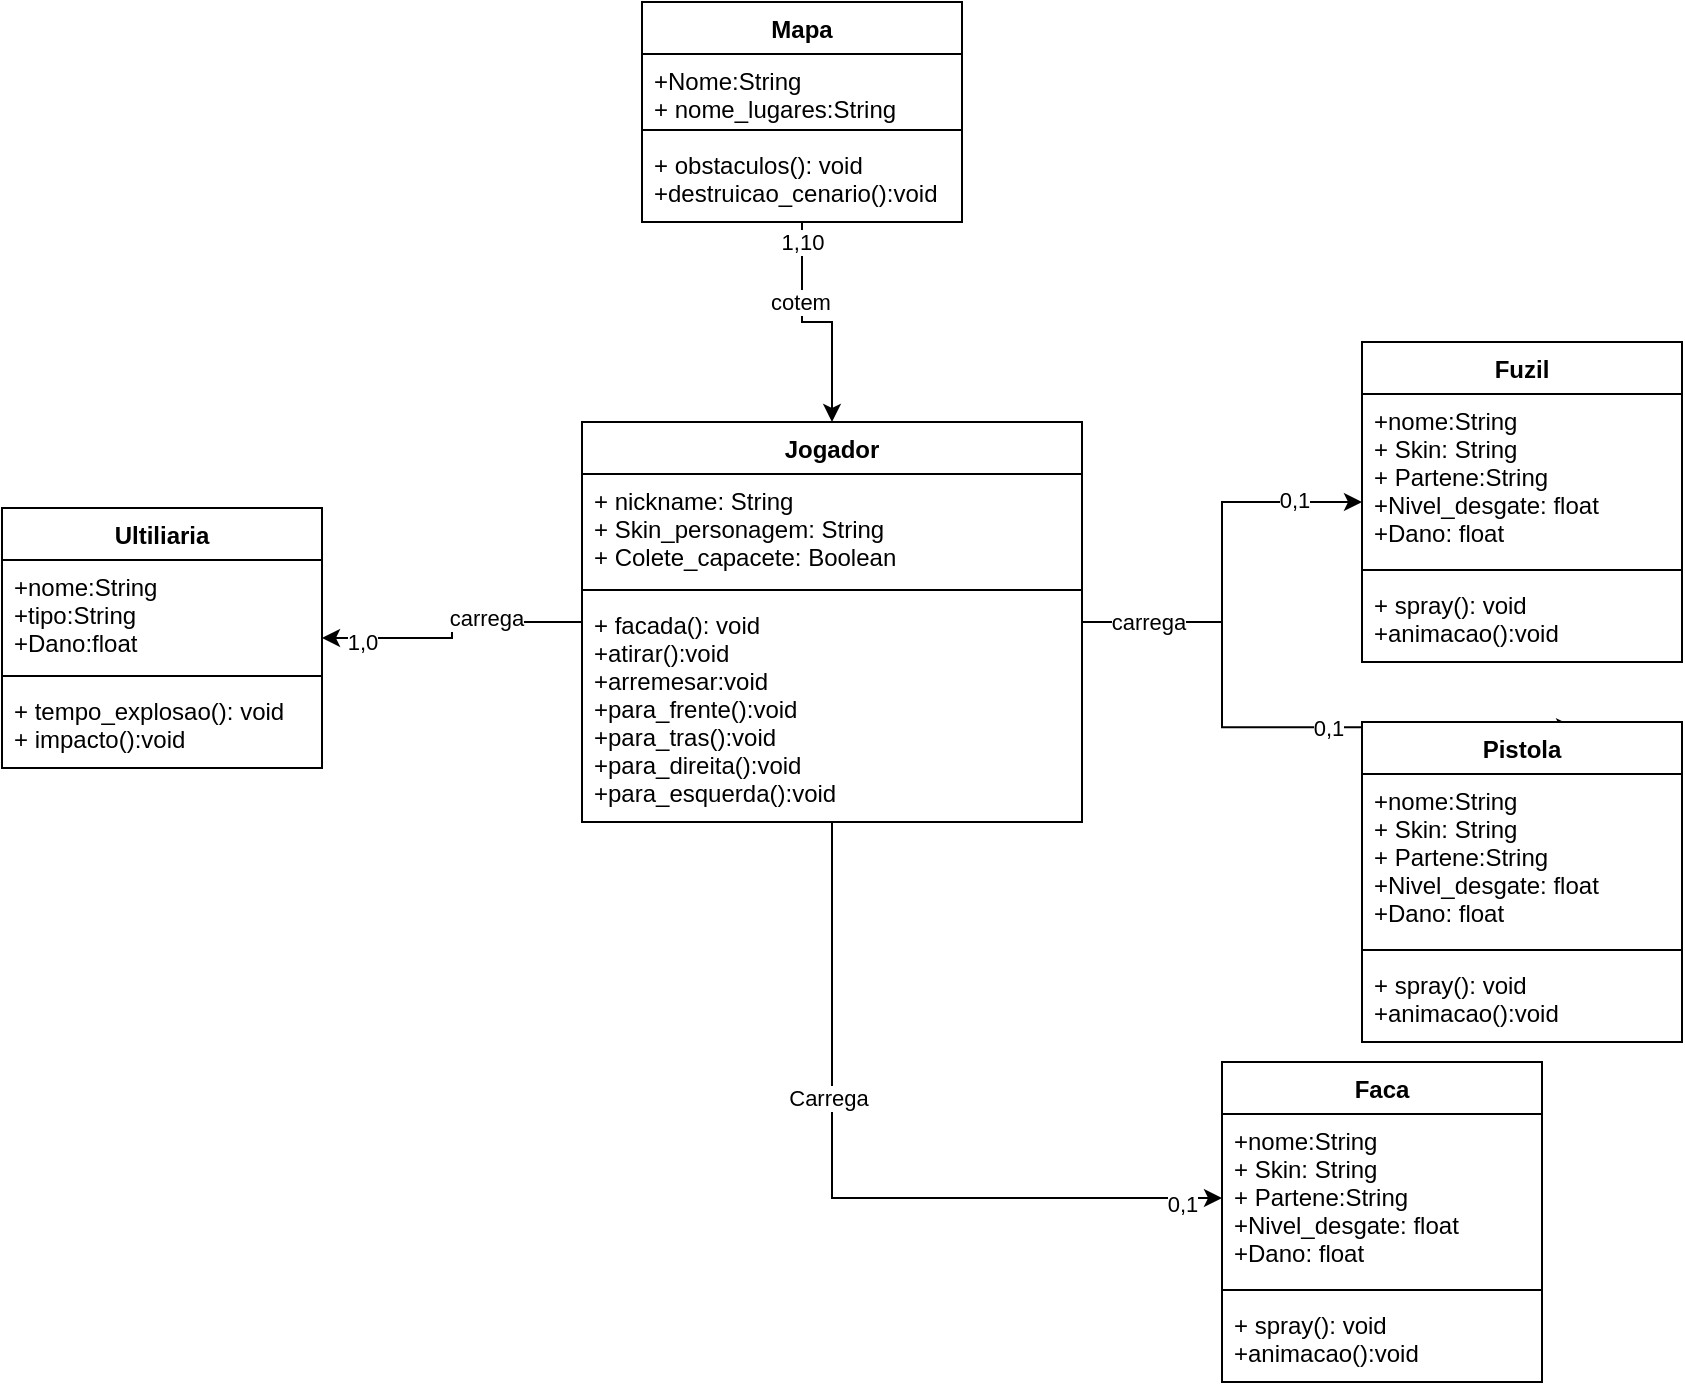 <mxfile version="14.6.13" type="github">
  <diagram name="Page-1" id="929967ad-93f9-6ef4-fab6-5d389245f69c">
    <mxGraphModel dx="1237" dy="580" grid="1" gridSize="10" guides="1" tooltips="1" connect="1" arrows="1" fold="1" page="1" pageScale="1.5" pageWidth="1169" pageHeight="826" background="none" math="0" shadow="0">
      <root>
        <mxCell id="0" style=";html=1;" />
        <mxCell id="1" style=";html=1;" parent="0" />
        <mxCell id="msxF5Zu8iGyvd2vgmSOW-40" style="edgeStyle=orthogonalEdgeStyle;rounded=0;orthogonalLoop=1;jettySize=auto;html=1;" edge="1" parent="1" source="msxF5Zu8iGyvd2vgmSOW-1" target="msxF5Zu8iGyvd2vgmSOW-23">
          <mxGeometry relative="1" as="geometry" />
        </mxCell>
        <mxCell id="msxF5Zu8iGyvd2vgmSOW-50" value="Carrega" style="edgeLabel;html=1;align=center;verticalAlign=middle;resizable=0;points=[];" vertex="1" connectable="0" parent="msxF5Zu8iGyvd2vgmSOW-40">
          <mxGeometry x="-0.283" y="-2" relative="1" as="geometry">
            <mxPoint as="offset" />
          </mxGeometry>
        </mxCell>
        <mxCell id="msxF5Zu8iGyvd2vgmSOW-51" value="0,1" style="edgeLabel;html=1;align=center;verticalAlign=middle;resizable=0;points=[];" vertex="1" connectable="0" parent="msxF5Zu8iGyvd2vgmSOW-40">
          <mxGeometry x="0.892" y="-3" relative="1" as="geometry">
            <mxPoint as="offset" />
          </mxGeometry>
        </mxCell>
        <mxCell id="msxF5Zu8iGyvd2vgmSOW-41" style="edgeStyle=orthogonalEdgeStyle;rounded=0;orthogonalLoop=1;jettySize=auto;html=1;entryX=0.663;entryY=0.016;entryDx=0;entryDy=0;entryPerimeter=0;" edge="1" parent="1" source="msxF5Zu8iGyvd2vgmSOW-1" target="msxF5Zu8iGyvd2vgmSOW-9">
          <mxGeometry relative="1" as="geometry" />
        </mxCell>
        <mxCell id="msxF5Zu8iGyvd2vgmSOW-52" value="0,1" style="edgeLabel;html=1;align=center;verticalAlign=middle;resizable=0;points=[];" vertex="1" connectable="0" parent="msxF5Zu8iGyvd2vgmSOW-41">
          <mxGeometry x="0.172" relative="1" as="geometry">
            <mxPoint as="offset" />
          </mxGeometry>
        </mxCell>
        <mxCell id="msxF5Zu8iGyvd2vgmSOW-42" style="edgeStyle=orthogonalEdgeStyle;rounded=0;orthogonalLoop=1;jettySize=auto;html=1;" edge="1" parent="1" source="msxF5Zu8iGyvd2vgmSOW-1" target="msxF5Zu8iGyvd2vgmSOW-30">
          <mxGeometry relative="1" as="geometry" />
        </mxCell>
        <mxCell id="msxF5Zu8iGyvd2vgmSOW-46" value="carrega" style="edgeLabel;html=1;align=center;verticalAlign=middle;resizable=0;points=[];" vertex="1" connectable="0" parent="msxF5Zu8iGyvd2vgmSOW-42">
          <mxGeometry x="-0.301" y="-2" relative="1" as="geometry">
            <mxPoint as="offset" />
          </mxGeometry>
        </mxCell>
        <mxCell id="msxF5Zu8iGyvd2vgmSOW-49" value="1,0" style="edgeLabel;html=1;align=center;verticalAlign=middle;resizable=0;points=[];" vertex="1" connectable="0" parent="msxF5Zu8iGyvd2vgmSOW-42">
          <mxGeometry x="0.684" y="-3" relative="1" as="geometry">
            <mxPoint x="-2" y="5" as="offset" />
          </mxGeometry>
        </mxCell>
        <mxCell id="msxF5Zu8iGyvd2vgmSOW-43" style="edgeStyle=orthogonalEdgeStyle;rounded=0;orthogonalLoop=1;jettySize=auto;html=1;" edge="1" parent="1" source="msxF5Zu8iGyvd2vgmSOW-1" target="msxF5Zu8iGyvd2vgmSOW-5">
          <mxGeometry relative="1" as="geometry" />
        </mxCell>
        <mxCell id="msxF5Zu8iGyvd2vgmSOW-54" value="carrega" style="edgeLabel;html=1;align=center;verticalAlign=middle;resizable=0;points=[];" vertex="1" connectable="0" parent="msxF5Zu8iGyvd2vgmSOW-43">
          <mxGeometry x="-0.54" y="-1" relative="1" as="geometry">
            <mxPoint x="-13" y="-1" as="offset" />
          </mxGeometry>
        </mxCell>
        <mxCell id="msxF5Zu8iGyvd2vgmSOW-55" value="0,1" style="edgeLabel;html=1;align=center;verticalAlign=middle;resizable=0;points=[];" vertex="1" connectable="0" parent="msxF5Zu8iGyvd2vgmSOW-43">
          <mxGeometry x="0.431" y="1" relative="1" as="geometry">
            <mxPoint x="23" as="offset" />
          </mxGeometry>
        </mxCell>
        <mxCell id="msxF5Zu8iGyvd2vgmSOW-1" value="Jogador" style="swimlane;fontStyle=1;align=center;verticalAlign=top;childLayout=stackLayout;horizontal=1;startSize=26;horizontalStack=0;resizeParent=1;resizeParentMax=0;resizeLast=0;collapsible=1;marginBottom=0;" vertex="1" parent="1">
          <mxGeometry x="650" y="250" width="250" height="200" as="geometry" />
        </mxCell>
        <mxCell id="msxF5Zu8iGyvd2vgmSOW-2" value="+ nickname: String&#xa;+ Skin_personagem: String&#xa;+ Colete_capacete: Boolean" style="text;strokeColor=none;fillColor=none;align=left;verticalAlign=top;spacingLeft=4;spacingRight=4;overflow=hidden;rotatable=0;points=[[0,0.5],[1,0.5]];portConstraint=eastwest;" vertex="1" parent="msxF5Zu8iGyvd2vgmSOW-1">
          <mxGeometry y="26" width="250" height="54" as="geometry" />
        </mxCell>
        <mxCell id="msxF5Zu8iGyvd2vgmSOW-3" value="" style="line;strokeWidth=1;fillColor=none;align=left;verticalAlign=middle;spacingTop=-1;spacingLeft=3;spacingRight=3;rotatable=0;labelPosition=right;points=[];portConstraint=eastwest;" vertex="1" parent="msxF5Zu8iGyvd2vgmSOW-1">
          <mxGeometry y="80" width="250" height="8" as="geometry" />
        </mxCell>
        <mxCell id="msxF5Zu8iGyvd2vgmSOW-4" value="+ facada(): void&#xa;+atirar():void&#xa;+arremesar:void&#xa;+para_frente():void&#xa;+para_tras():void&#xa;+para_direita():void&#xa;+para_esquerda():void" style="text;strokeColor=none;fillColor=none;align=left;verticalAlign=top;spacingLeft=4;spacingRight=4;overflow=hidden;rotatable=0;points=[[0,0.5],[1,0.5]];portConstraint=eastwest;" vertex="1" parent="msxF5Zu8iGyvd2vgmSOW-1">
          <mxGeometry y="88" width="250" height="112" as="geometry" />
        </mxCell>
        <mxCell id="msxF5Zu8iGyvd2vgmSOW-5" value="Fuzil" style="swimlane;fontStyle=1;align=center;verticalAlign=top;childLayout=stackLayout;horizontal=1;startSize=26;horizontalStack=0;resizeParent=1;resizeParentMax=0;resizeLast=0;collapsible=1;marginBottom=0;" vertex="1" parent="1">
          <mxGeometry x="1040" y="210" width="160" height="160" as="geometry">
            <mxRectangle x="620" y="340" width="100" height="26" as="alternateBounds" />
          </mxGeometry>
        </mxCell>
        <mxCell id="msxF5Zu8iGyvd2vgmSOW-60" value="+nome:String&#xa;+ Skin: String&#xa;+ Partene:String&#xa;+Nivel_desgate: float&#xa;+Dano: float" style="text;strokeColor=none;fillColor=none;align=left;verticalAlign=top;spacingLeft=4;spacingRight=4;overflow=hidden;rotatable=0;points=[[0,0.5],[1,0.5]];portConstraint=eastwest;" vertex="1" parent="msxF5Zu8iGyvd2vgmSOW-5">
          <mxGeometry y="26" width="160" height="84" as="geometry" />
        </mxCell>
        <mxCell id="msxF5Zu8iGyvd2vgmSOW-7" value="" style="line;strokeWidth=1;fillColor=none;align=left;verticalAlign=middle;spacingTop=-1;spacingLeft=3;spacingRight=3;rotatable=0;labelPosition=right;points=[];portConstraint=eastwest;" vertex="1" parent="msxF5Zu8iGyvd2vgmSOW-5">
          <mxGeometry y="110" width="160" height="8" as="geometry" />
        </mxCell>
        <mxCell id="msxF5Zu8iGyvd2vgmSOW-63" value="+ spray(): void&#xa;+animacao():void" style="text;strokeColor=none;fillColor=none;align=left;verticalAlign=top;spacingLeft=4;spacingRight=4;overflow=hidden;rotatable=0;points=[[0,0.5],[1,0.5]];portConstraint=eastwest;" vertex="1" parent="msxF5Zu8iGyvd2vgmSOW-5">
          <mxGeometry y="118" width="160" height="42" as="geometry" />
        </mxCell>
        <mxCell id="msxF5Zu8iGyvd2vgmSOW-9" value="Pistola" style="swimlane;fontStyle=1;align=center;verticalAlign=top;childLayout=stackLayout;horizontal=1;startSize=26;horizontalStack=0;resizeParent=1;resizeParentMax=0;resizeLast=0;collapsible=1;marginBottom=0;" vertex="1" parent="1">
          <mxGeometry x="1040" y="400" width="160" height="160" as="geometry" />
        </mxCell>
        <mxCell id="msxF5Zu8iGyvd2vgmSOW-61" value="+nome:String&#xa;+ Skin: String&#xa;+ Partene:String&#xa;+Nivel_desgate: float&#xa;+Dano: float" style="text;strokeColor=none;fillColor=none;align=left;verticalAlign=top;spacingLeft=4;spacingRight=4;overflow=hidden;rotatable=0;points=[[0,0.5],[1,0.5]];portConstraint=eastwest;" vertex="1" parent="msxF5Zu8iGyvd2vgmSOW-9">
          <mxGeometry y="26" width="160" height="84" as="geometry" />
        </mxCell>
        <mxCell id="msxF5Zu8iGyvd2vgmSOW-11" value="" style="line;strokeWidth=1;fillColor=none;align=left;verticalAlign=middle;spacingTop=-1;spacingLeft=3;spacingRight=3;rotatable=0;labelPosition=right;points=[];portConstraint=eastwest;" vertex="1" parent="msxF5Zu8iGyvd2vgmSOW-9">
          <mxGeometry y="110" width="160" height="8" as="geometry" />
        </mxCell>
        <mxCell id="msxF5Zu8iGyvd2vgmSOW-62" value="+ spray(): void&#xa;+animacao():void" style="text;strokeColor=none;fillColor=none;align=left;verticalAlign=top;spacingLeft=4;spacingRight=4;overflow=hidden;rotatable=0;points=[[0,0.5],[1,0.5]];portConstraint=eastwest;" vertex="1" parent="msxF5Zu8iGyvd2vgmSOW-9">
          <mxGeometry y="118" width="160" height="42" as="geometry" />
        </mxCell>
        <mxCell id="msxF5Zu8iGyvd2vgmSOW-22" value="Faca" style="swimlane;fontStyle=1;align=center;verticalAlign=top;childLayout=stackLayout;horizontal=1;startSize=26;horizontalStack=0;resizeParent=1;resizeParentMax=0;resizeLast=0;collapsible=1;marginBottom=0;" vertex="1" parent="1">
          <mxGeometry x="970" y="570" width="160" height="160" as="geometry" />
        </mxCell>
        <mxCell id="msxF5Zu8iGyvd2vgmSOW-23" value="+nome:String&#xa;+ Skin: String&#xa;+ Partene:String&#xa;+Nivel_desgate: float&#xa;+Dano: float" style="text;strokeColor=none;fillColor=none;align=left;verticalAlign=top;spacingLeft=4;spacingRight=4;overflow=hidden;rotatable=0;points=[[0,0.5],[1,0.5]];portConstraint=eastwest;" vertex="1" parent="msxF5Zu8iGyvd2vgmSOW-22">
          <mxGeometry y="26" width="160" height="84" as="geometry" />
        </mxCell>
        <mxCell id="msxF5Zu8iGyvd2vgmSOW-24" value="" style="line;strokeWidth=1;fillColor=none;align=left;verticalAlign=middle;spacingTop=-1;spacingLeft=3;spacingRight=3;rotatable=0;labelPosition=right;points=[];portConstraint=eastwest;" vertex="1" parent="msxF5Zu8iGyvd2vgmSOW-22">
          <mxGeometry y="110" width="160" height="8" as="geometry" />
        </mxCell>
        <mxCell id="msxF5Zu8iGyvd2vgmSOW-25" value="+ spray(): void&#xa;+animacao():void" style="text;strokeColor=none;fillColor=none;align=left;verticalAlign=top;spacingLeft=4;spacingRight=4;overflow=hidden;rotatable=0;points=[[0,0.5],[1,0.5]];portConstraint=eastwest;" vertex="1" parent="msxF5Zu8iGyvd2vgmSOW-22">
          <mxGeometry y="118" width="160" height="42" as="geometry" />
        </mxCell>
        <mxCell id="msxF5Zu8iGyvd2vgmSOW-44" style="edgeStyle=orthogonalEdgeStyle;rounded=0;orthogonalLoop=1;jettySize=auto;html=1;" edge="1" parent="1" source="msxF5Zu8iGyvd2vgmSOW-26" target="msxF5Zu8iGyvd2vgmSOW-1">
          <mxGeometry relative="1" as="geometry" />
        </mxCell>
        <mxCell id="msxF5Zu8iGyvd2vgmSOW-56" value="1,10" style="edgeLabel;html=1;align=center;verticalAlign=middle;resizable=0;points=[];" vertex="1" connectable="0" parent="msxF5Zu8iGyvd2vgmSOW-44">
          <mxGeometry x="-0.76" y="1" relative="1" as="geometry">
            <mxPoint x="-1" y="-4" as="offset" />
          </mxGeometry>
        </mxCell>
        <mxCell id="msxF5Zu8iGyvd2vgmSOW-57" value="cotem" style="edgeLabel;html=1;align=center;verticalAlign=middle;resizable=0;points=[];" vertex="1" connectable="0" parent="msxF5Zu8iGyvd2vgmSOW-44">
          <mxGeometry x="-0.308" y="-1" relative="1" as="geometry">
            <mxPoint as="offset" />
          </mxGeometry>
        </mxCell>
        <mxCell id="msxF5Zu8iGyvd2vgmSOW-26" value="Mapa" style="swimlane;fontStyle=1;align=center;verticalAlign=top;childLayout=stackLayout;horizontal=1;startSize=26;horizontalStack=0;resizeParent=1;resizeParentMax=0;resizeLast=0;collapsible=1;marginBottom=0;" vertex="1" parent="1">
          <mxGeometry x="680" y="40" width="160" height="110" as="geometry" />
        </mxCell>
        <mxCell id="msxF5Zu8iGyvd2vgmSOW-27" value="+Nome:String&#xa;+ nome_lugares:String&#xa;&#xa;" style="text;strokeColor=none;fillColor=none;align=left;verticalAlign=top;spacingLeft=4;spacingRight=4;overflow=hidden;rotatable=0;points=[[0,0.5],[1,0.5]];portConstraint=eastwest;" vertex="1" parent="msxF5Zu8iGyvd2vgmSOW-26">
          <mxGeometry y="26" width="160" height="34" as="geometry" />
        </mxCell>
        <mxCell id="msxF5Zu8iGyvd2vgmSOW-28" value="" style="line;strokeWidth=1;fillColor=none;align=left;verticalAlign=middle;spacingTop=-1;spacingLeft=3;spacingRight=3;rotatable=0;labelPosition=right;points=[];portConstraint=eastwest;" vertex="1" parent="msxF5Zu8iGyvd2vgmSOW-26">
          <mxGeometry y="60" width="160" height="8" as="geometry" />
        </mxCell>
        <mxCell id="msxF5Zu8iGyvd2vgmSOW-29" value="+ obstaculos(): void&#xa;+destruicao_cenario():void&#xa;" style="text;strokeColor=none;fillColor=none;align=left;verticalAlign=top;spacingLeft=4;spacingRight=4;overflow=hidden;rotatable=0;points=[[0,0.5],[1,0.5]];portConstraint=eastwest;" vertex="1" parent="msxF5Zu8iGyvd2vgmSOW-26">
          <mxGeometry y="68" width="160" height="42" as="geometry" />
        </mxCell>
        <mxCell id="msxF5Zu8iGyvd2vgmSOW-30" value="Ultiliaria" style="swimlane;fontStyle=1;align=center;verticalAlign=top;childLayout=stackLayout;horizontal=1;startSize=26;horizontalStack=0;resizeParent=1;resizeParentMax=0;resizeLast=0;collapsible=1;marginBottom=0;" vertex="1" parent="1">
          <mxGeometry x="360" y="293" width="160" height="130" as="geometry" />
        </mxCell>
        <mxCell id="msxF5Zu8iGyvd2vgmSOW-31" value="+nome:String&#xa;+tipo:String&#xa;+Dano:float" style="text;strokeColor=none;fillColor=none;align=left;verticalAlign=top;spacingLeft=4;spacingRight=4;overflow=hidden;rotatable=0;points=[[0,0.5],[1,0.5]];portConstraint=eastwest;" vertex="1" parent="msxF5Zu8iGyvd2vgmSOW-30">
          <mxGeometry y="26" width="160" height="54" as="geometry" />
        </mxCell>
        <mxCell id="msxF5Zu8iGyvd2vgmSOW-32" value="" style="line;strokeWidth=1;fillColor=none;align=left;verticalAlign=middle;spacingTop=-1;spacingLeft=3;spacingRight=3;rotatable=0;labelPosition=right;points=[];portConstraint=eastwest;" vertex="1" parent="msxF5Zu8iGyvd2vgmSOW-30">
          <mxGeometry y="80" width="160" height="8" as="geometry" />
        </mxCell>
        <mxCell id="msxF5Zu8iGyvd2vgmSOW-33" value="+ tempo_explosao(): void&#xa;+ impacto():void" style="text;strokeColor=none;fillColor=none;align=left;verticalAlign=top;spacingLeft=4;spacingRight=4;overflow=hidden;rotatable=0;points=[[0,0.5],[1,0.5]];portConstraint=eastwest;" vertex="1" parent="msxF5Zu8iGyvd2vgmSOW-30">
          <mxGeometry y="88" width="160" height="42" as="geometry" />
        </mxCell>
      </root>
    </mxGraphModel>
  </diagram>
</mxfile>
